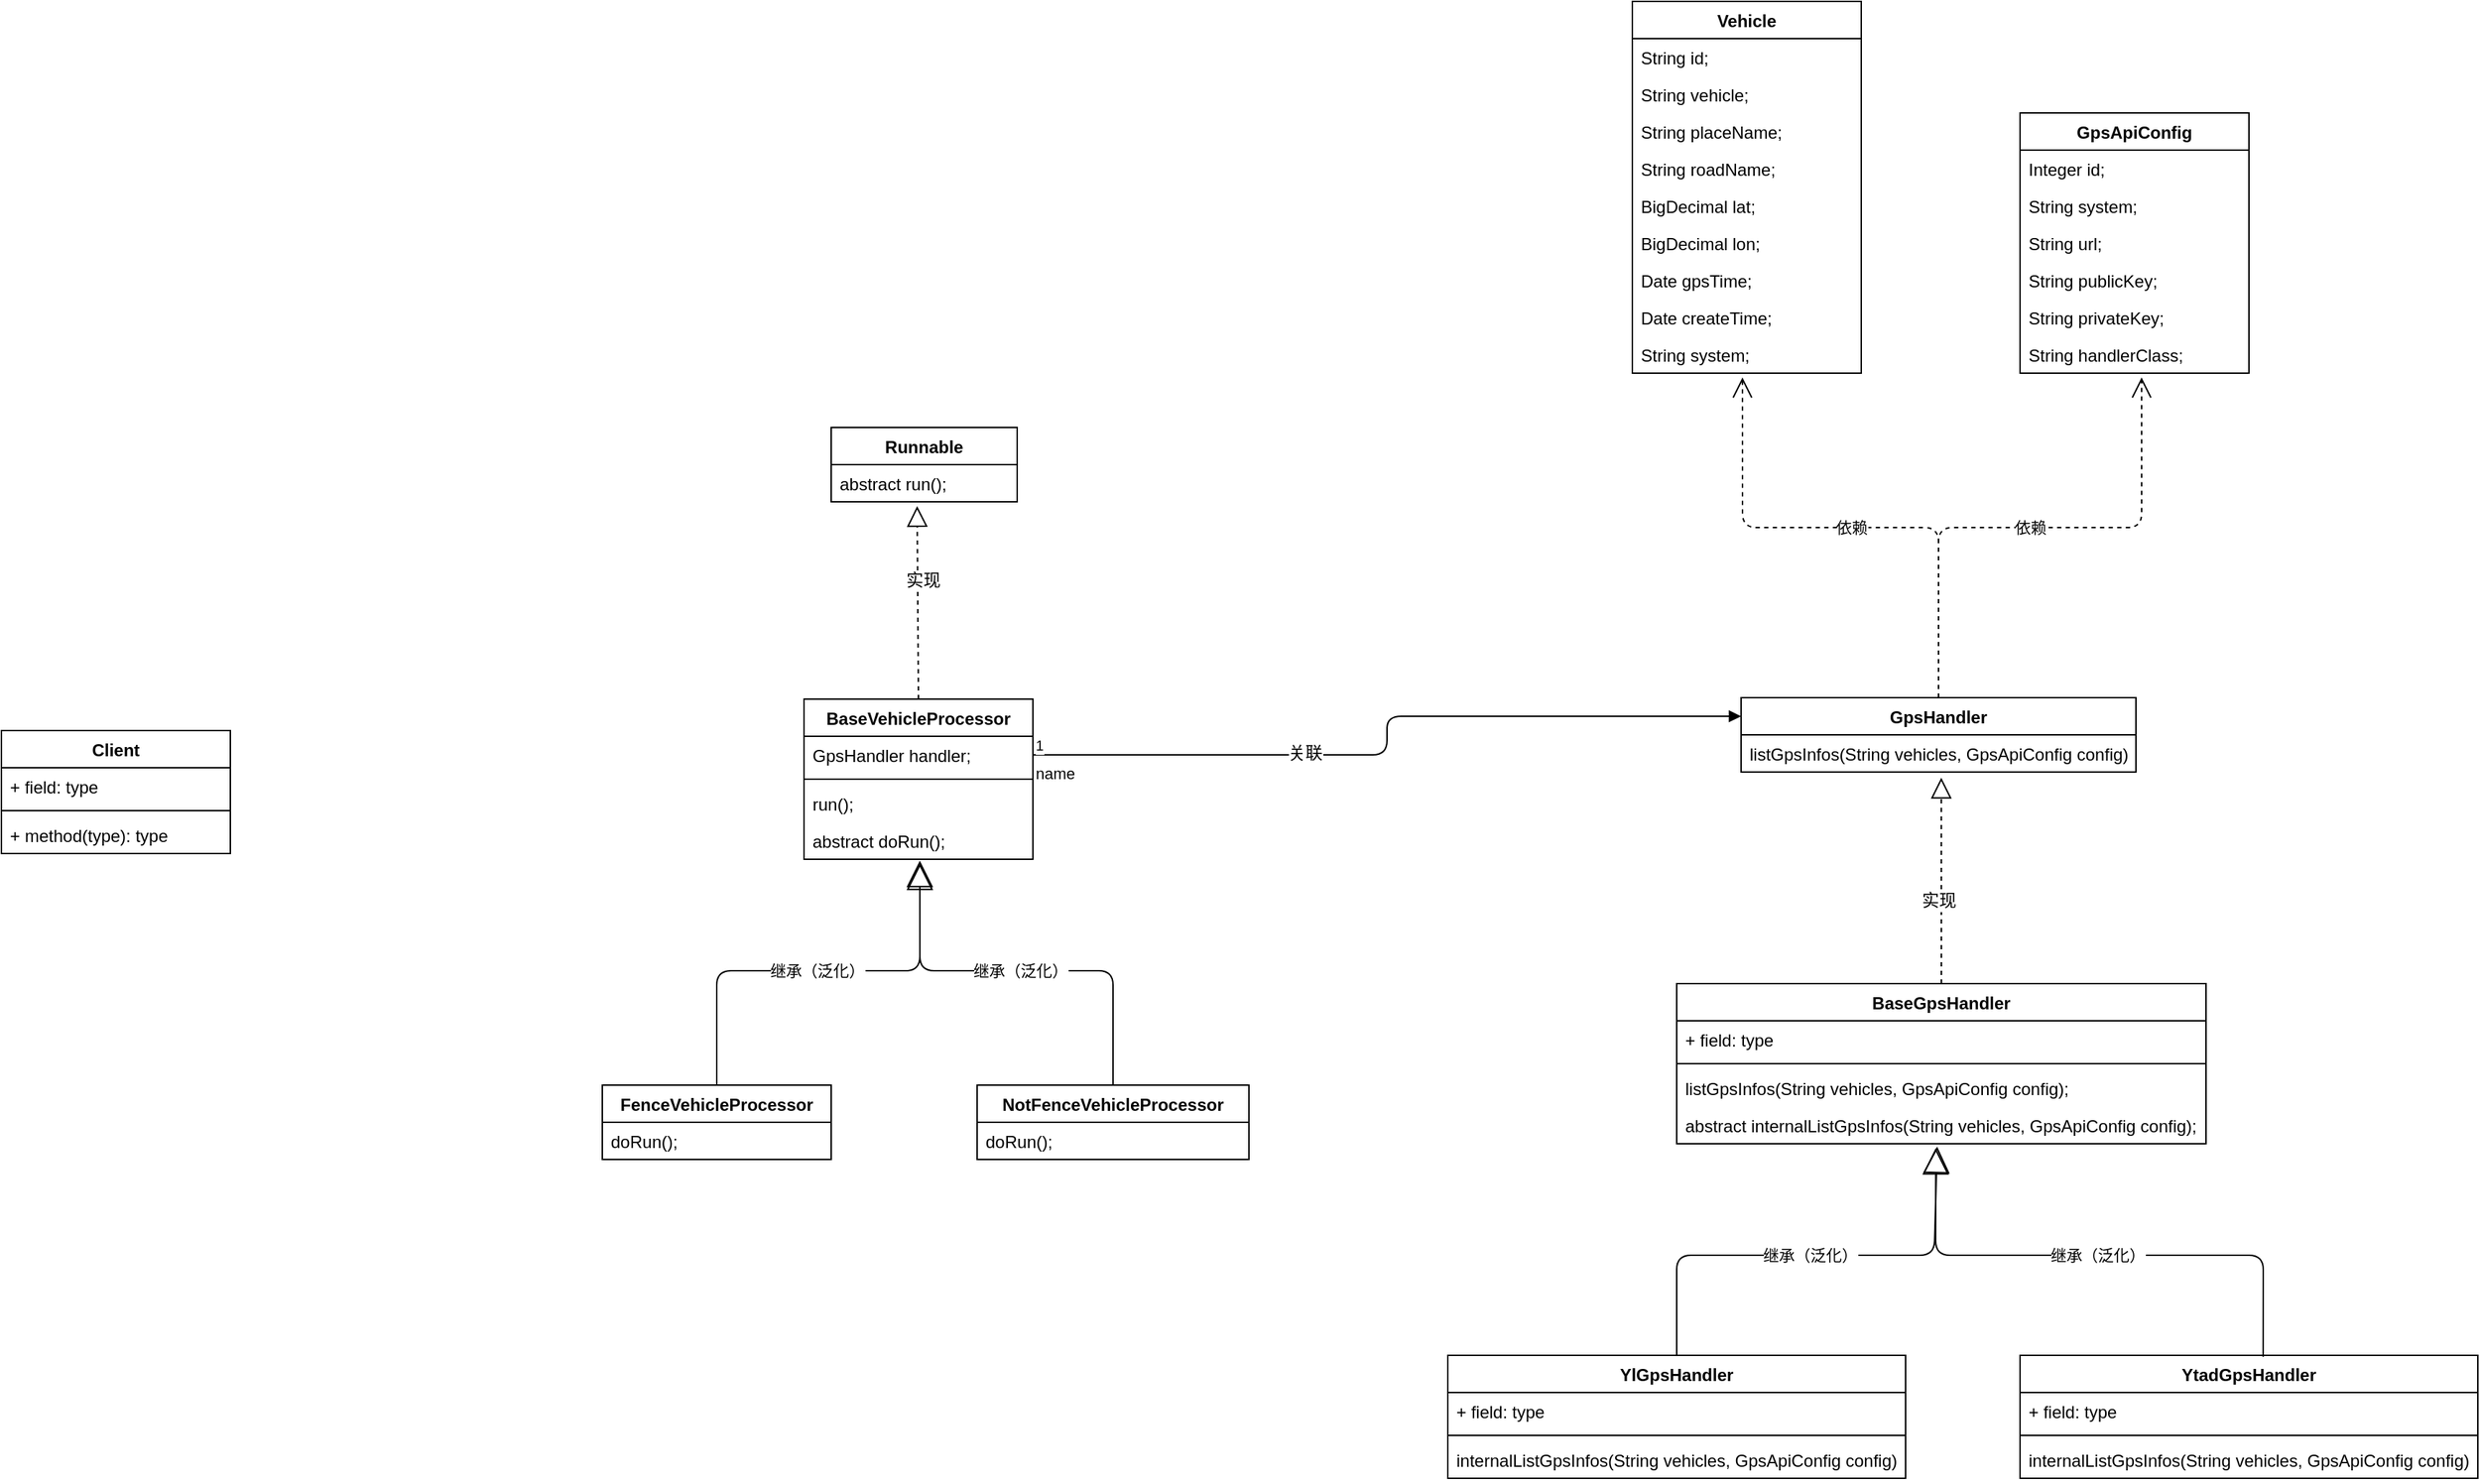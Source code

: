 <mxfile version="12.6.5" type="device"><diagram id="GTP7q7Ib7vnBzRGQZ7FD" name="第 1 页"><mxGraphModel dx="1086" dy="806" grid="1" gridSize="10" guides="1" tooltips="1" connect="1" arrows="1" fold="1" page="1" pageScale="1" pageWidth="2336" pageHeight="1654" math="0" shadow="0"><root><mxCell id="0"/><mxCell id="1" parent="0"/><mxCell id="5D95UNryGAdMalHN_5FL-1" value="GpsHandler" style="swimlane;fontStyle=1;align=center;verticalAlign=top;childLayout=stackLayout;horizontal=1;startSize=26;horizontalStack=0;resizeParent=1;resizeParentMax=0;resizeLast=0;collapsible=1;marginBottom=0;" parent="1" vertex="1"><mxGeometry x="1556" y="589" width="276" height="52" as="geometry"/></mxCell><mxCell id="5D95UNryGAdMalHN_5FL-4" value="listGpsInfos(String vehicles, GpsApiConfig config);" style="text;strokeColor=none;fillColor=none;align=left;verticalAlign=top;spacingLeft=4;spacingRight=4;overflow=hidden;rotatable=0;points=[[0,0.5],[1,0.5]];portConstraint=eastwest;" parent="5D95UNryGAdMalHN_5FL-1" vertex="1"><mxGeometry y="26" width="276" height="26" as="geometry"/></mxCell><mxCell id="5D95UNryGAdMalHN_5FL-5" value="BaseGpsHandler" style="swimlane;fontStyle=1;align=center;verticalAlign=top;childLayout=stackLayout;horizontal=1;startSize=26;horizontalStack=0;resizeParent=1;resizeParentMax=0;resizeLast=0;collapsible=1;marginBottom=0;" parent="1" vertex="1"><mxGeometry x="1511" y="789" width="370" height="112" as="geometry"/></mxCell><mxCell id="5D95UNryGAdMalHN_5FL-6" value="+ field: type" style="text;strokeColor=none;fillColor=none;align=left;verticalAlign=top;spacingLeft=4;spacingRight=4;overflow=hidden;rotatable=0;points=[[0,0.5],[1,0.5]];portConstraint=eastwest;" parent="5D95UNryGAdMalHN_5FL-5" vertex="1"><mxGeometry y="26" width="370" height="26" as="geometry"/></mxCell><mxCell id="5D95UNryGAdMalHN_5FL-7" value="" style="line;strokeWidth=1;fillColor=none;align=left;verticalAlign=middle;spacingTop=-1;spacingLeft=3;spacingRight=3;rotatable=0;labelPosition=right;points=[];portConstraint=eastwest;" parent="5D95UNryGAdMalHN_5FL-5" vertex="1"><mxGeometry y="52" width="370" height="8" as="geometry"/></mxCell><mxCell id="5D95UNryGAdMalHN_5FL-8" value="listGpsInfos(String vehicles, GpsApiConfig config);" style="text;strokeColor=none;fillColor=none;align=left;verticalAlign=top;spacingLeft=4;spacingRight=4;overflow=hidden;rotatable=0;points=[[0,0.5],[1,0.5]];portConstraint=eastwest;" parent="5D95UNryGAdMalHN_5FL-5" vertex="1"><mxGeometry y="60" width="370" height="26" as="geometry"/></mxCell><mxCell id="5D95UNryGAdMalHN_5FL-9" value="abstract internalListGpsInfos(String vehicles, GpsApiConfig config);" style="text;strokeColor=none;fillColor=none;align=left;verticalAlign=top;spacingLeft=4;spacingRight=4;overflow=hidden;rotatable=0;points=[[0,0.5],[1,0.5]];portConstraint=eastwest;" parent="5D95UNryGAdMalHN_5FL-5" vertex="1"><mxGeometry y="86" width="370" height="26" as="geometry"/></mxCell><mxCell id="5D95UNryGAdMalHN_5FL-11" value="" style="endArrow=block;dashed=1;endFill=0;endSize=12;html=1;entryX=0.507;entryY=1.154;entryDx=0;entryDy=0;entryPerimeter=0;exitX=0.5;exitY=0;exitDx=0;exitDy=0;" parent="1" source="5D95UNryGAdMalHN_5FL-5" target="5D95UNryGAdMalHN_5FL-4" edge="1"><mxGeometry width="160" relative="1" as="geometry"><mxPoint x="1637" y="719" as="sourcePoint"/><mxPoint x="1797" y="719" as="targetPoint"/></mxGeometry></mxCell><mxCell id="5D95UNryGAdMalHN_5FL-12" value="实现" style="text;html=1;align=center;verticalAlign=middle;resizable=0;points=[];labelBackgroundColor=#ffffff;" parent="5D95UNryGAdMalHN_5FL-11" vertex="1" connectable="0"><mxGeometry x="-0.194" y="2" relative="1" as="geometry"><mxPoint as="offset"/></mxGeometry></mxCell><mxCell id="5D95UNryGAdMalHN_5FL-13" value="YlGpsHandler" style="swimlane;fontStyle=1;align=center;verticalAlign=top;childLayout=stackLayout;horizontal=1;startSize=26;horizontalStack=0;resizeParent=1;resizeParentMax=0;resizeLast=0;collapsible=1;marginBottom=0;" parent="1" vertex="1"><mxGeometry x="1351" y="1049" width="320" height="86" as="geometry"/></mxCell><mxCell id="5D95UNryGAdMalHN_5FL-14" value="+ field: type" style="text;strokeColor=none;fillColor=none;align=left;verticalAlign=top;spacingLeft=4;spacingRight=4;overflow=hidden;rotatable=0;points=[[0,0.5],[1,0.5]];portConstraint=eastwest;" parent="5D95UNryGAdMalHN_5FL-13" vertex="1"><mxGeometry y="26" width="320" height="26" as="geometry"/></mxCell><mxCell id="5D95UNryGAdMalHN_5FL-15" value="" style="line;strokeWidth=1;fillColor=none;align=left;verticalAlign=middle;spacingTop=-1;spacingLeft=3;spacingRight=3;rotatable=0;labelPosition=right;points=[];portConstraint=eastwest;" parent="5D95UNryGAdMalHN_5FL-13" vertex="1"><mxGeometry y="52" width="320" height="8" as="geometry"/></mxCell><mxCell id="5D95UNryGAdMalHN_5FL-17" value="internalListGpsInfos(String vehicles, GpsApiConfig config);" style="text;strokeColor=none;fillColor=none;align=left;verticalAlign=top;spacingLeft=4;spacingRight=4;overflow=hidden;rotatable=0;points=[[0,0.5],[1,0.5]];portConstraint=eastwest;" parent="5D95UNryGAdMalHN_5FL-13" vertex="1"><mxGeometry y="60" width="320" height="26" as="geometry"/></mxCell><mxCell id="5D95UNryGAdMalHN_5FL-18" value="YtadGpsHandler" style="swimlane;fontStyle=1;align=center;verticalAlign=top;childLayout=stackLayout;horizontal=1;startSize=26;horizontalStack=0;resizeParent=1;resizeParentMax=0;resizeLast=0;collapsible=1;marginBottom=0;" parent="1" vertex="1"><mxGeometry x="1751" y="1049" width="320" height="86" as="geometry"/></mxCell><mxCell id="5D95UNryGAdMalHN_5FL-19" value="+ field: type" style="text;strokeColor=none;fillColor=none;align=left;verticalAlign=top;spacingLeft=4;spacingRight=4;overflow=hidden;rotatable=0;points=[[0,0.5],[1,0.5]];portConstraint=eastwest;" parent="5D95UNryGAdMalHN_5FL-18" vertex="1"><mxGeometry y="26" width="320" height="26" as="geometry"/></mxCell><mxCell id="5D95UNryGAdMalHN_5FL-20" value="" style="line;strokeWidth=1;fillColor=none;align=left;verticalAlign=middle;spacingTop=-1;spacingLeft=3;spacingRight=3;rotatable=0;labelPosition=right;points=[];portConstraint=eastwest;" parent="5D95UNryGAdMalHN_5FL-18" vertex="1"><mxGeometry y="52" width="320" height="8" as="geometry"/></mxCell><mxCell id="5D95UNryGAdMalHN_5FL-21" value="internalListGpsInfos(String vehicles, GpsApiConfig config);" style="text;strokeColor=none;fillColor=none;align=left;verticalAlign=top;spacingLeft=4;spacingRight=4;overflow=hidden;rotatable=0;points=[[0,0.5],[1,0.5]];portConstraint=eastwest;" parent="5D95UNryGAdMalHN_5FL-18" vertex="1"><mxGeometry y="60" width="320" height="26" as="geometry"/></mxCell><mxCell id="5D95UNryGAdMalHN_5FL-22" value="继承（泛化）" style="endArrow=block;endSize=16;endFill=0;html=1;entryX=0.492;entryY=1.077;entryDx=0;entryDy=0;entryPerimeter=0;exitX=0.5;exitY=0;exitDx=0;exitDy=0;" parent="1" source="5D95UNryGAdMalHN_5FL-13" target="5D95UNryGAdMalHN_5FL-9" edge="1"><mxGeometry width="160" relative="1" as="geometry"><mxPoint x="1511" y="979" as="sourcePoint"/><mxPoint x="1671" y="979" as="targetPoint"/><Array as="points"><mxPoint x="1511" y="979"/><mxPoint x="1691" y="979"/></Array></mxGeometry></mxCell><mxCell id="5D95UNryGAdMalHN_5FL-24" value="继承（泛化）" style="endArrow=block;endSize=16;endFill=0;html=1;entryX=0.484;entryY=1.115;entryDx=0;entryDy=0;entryPerimeter=0;exitX=0.531;exitY=0.012;exitDx=0;exitDy=0;exitPerimeter=0;" parent="1" source="5D95UNryGAdMalHN_5FL-18" edge="1"><mxGeometry width="160" relative="1" as="geometry"><mxPoint x="1913" y="1049" as="sourcePoint"/><mxPoint x="1692.08" y="903.99" as="targetPoint"/><Array as="points"><mxPoint x="1921" y="979"/><mxPoint x="1692" y="979"/></Array></mxGeometry></mxCell><mxCell id="5D95UNryGAdMalHN_5FL-25" value="BaseVehicleProcessor" style="swimlane;fontStyle=1;align=center;verticalAlign=top;childLayout=stackLayout;horizontal=1;startSize=26;horizontalStack=0;resizeParent=1;resizeParentMax=0;resizeLast=0;collapsible=1;marginBottom=0;" parent="1" vertex="1"><mxGeometry x="901" y="590" width="160" height="112" as="geometry"/></mxCell><mxCell id="5D95UNryGAdMalHN_5FL-26" value="GpsHandler handler;" style="text;strokeColor=none;fillColor=none;align=left;verticalAlign=top;spacingLeft=4;spacingRight=4;overflow=hidden;rotatable=0;points=[[0,0.5],[1,0.5]];portConstraint=eastwest;" parent="5D95UNryGAdMalHN_5FL-25" vertex="1"><mxGeometry y="26" width="160" height="26" as="geometry"/></mxCell><mxCell id="5D95UNryGAdMalHN_5FL-27" value="" style="line;strokeWidth=1;fillColor=none;align=left;verticalAlign=middle;spacingTop=-1;spacingLeft=3;spacingRight=3;rotatable=0;labelPosition=right;points=[];portConstraint=eastwest;" parent="5D95UNryGAdMalHN_5FL-25" vertex="1"><mxGeometry y="52" width="160" height="8" as="geometry"/></mxCell><mxCell id="5D95UNryGAdMalHN_5FL-28" value="run();" style="text;strokeColor=none;fillColor=none;align=left;verticalAlign=top;spacingLeft=4;spacingRight=4;overflow=hidden;rotatable=0;points=[[0,0.5],[1,0.5]];portConstraint=eastwest;" parent="5D95UNryGAdMalHN_5FL-25" vertex="1"><mxGeometry y="60" width="160" height="26" as="geometry"/></mxCell><mxCell id="5D95UNryGAdMalHN_5FL-33" value="abstract doRun();" style="text;strokeColor=none;fillColor=none;align=left;verticalAlign=top;spacingLeft=4;spacingRight=4;overflow=hidden;rotatable=0;points=[[0,0.5],[1,0.5]];portConstraint=eastwest;" parent="5D95UNryGAdMalHN_5FL-25" vertex="1"><mxGeometry y="86" width="160" height="26" as="geometry"/></mxCell><mxCell id="5D95UNryGAdMalHN_5FL-29" value="Runnable" style="swimlane;fontStyle=1;align=center;verticalAlign=top;childLayout=stackLayout;horizontal=1;startSize=26;horizontalStack=0;resizeParent=1;resizeParentMax=0;resizeLast=0;collapsible=1;marginBottom=0;" parent="1" vertex="1"><mxGeometry x="920" y="400" width="130" height="52" as="geometry"/></mxCell><mxCell id="5D95UNryGAdMalHN_5FL-32" value="abstract run();" style="text;strokeColor=none;fillColor=none;align=left;verticalAlign=top;spacingLeft=4;spacingRight=4;overflow=hidden;rotatable=0;points=[[0,0.5],[1,0.5]];portConstraint=eastwest;" parent="5D95UNryGAdMalHN_5FL-29" vertex="1"><mxGeometry y="26" width="130" height="26" as="geometry"/></mxCell><mxCell id="5D95UNryGAdMalHN_5FL-34" value="" style="endArrow=block;dashed=1;endFill=0;endSize=12;html=1;entryX=0.462;entryY=1.115;entryDx=0;entryDy=0;entryPerimeter=0;exitX=0.5;exitY=0;exitDx=0;exitDy=0;" parent="1" source="5D95UNryGAdMalHN_5FL-25" target="5D95UNryGAdMalHN_5FL-32" edge="1"><mxGeometry width="160" relative="1" as="geometry"><mxPoint x="541" y="530" as="sourcePoint"/><mxPoint x="701" y="530" as="targetPoint"/></mxGeometry></mxCell><mxCell id="5D95UNryGAdMalHN_5FL-35" value="实现" style="text;html=1;align=center;verticalAlign=middle;resizable=0;points=[];labelBackgroundColor=#ffffff;" parent="5D95UNryGAdMalHN_5FL-34" vertex="1" connectable="0"><mxGeometry x="0.229" y="-3" relative="1" as="geometry"><mxPoint as="offset"/></mxGeometry></mxCell><mxCell id="5D95UNryGAdMalHN_5FL-36" value="FenceVehicleProcessor" style="swimlane;fontStyle=1;align=center;verticalAlign=top;childLayout=stackLayout;horizontal=1;startSize=26;horizontalStack=0;resizeParent=1;resizeParentMax=0;resizeLast=0;collapsible=1;marginBottom=0;" parent="1" vertex="1"><mxGeometry x="760" y="860" width="160" height="52" as="geometry"/></mxCell><mxCell id="5D95UNryGAdMalHN_5FL-40" value="doRun();" style="text;strokeColor=none;fillColor=none;align=left;verticalAlign=top;spacingLeft=4;spacingRight=4;overflow=hidden;rotatable=0;points=[[0,0.5],[1,0.5]];portConstraint=eastwest;" parent="5D95UNryGAdMalHN_5FL-36" vertex="1"><mxGeometry y="26" width="160" height="26" as="geometry"/></mxCell><mxCell id="5D95UNryGAdMalHN_5FL-41" value="NotFenceVehicleProcessor" style="swimlane;fontStyle=1;align=center;verticalAlign=top;childLayout=stackLayout;horizontal=1;startSize=26;horizontalStack=0;resizeParent=1;resizeParentMax=0;resizeLast=0;collapsible=1;marginBottom=0;" parent="1" vertex="1"><mxGeometry x="1022" y="860" width="190" height="52" as="geometry"/></mxCell><mxCell id="5D95UNryGAdMalHN_5FL-42" value="doRun();" style="text;strokeColor=none;fillColor=none;align=left;verticalAlign=top;spacingLeft=4;spacingRight=4;overflow=hidden;rotatable=0;points=[[0,0.5],[1,0.5]];portConstraint=eastwest;" parent="5D95UNryGAdMalHN_5FL-41" vertex="1"><mxGeometry y="26" width="190" height="26" as="geometry"/></mxCell><mxCell id="5D95UNryGAdMalHN_5FL-43" value="继承（泛化）" style="endArrow=block;endSize=16;endFill=0;html=1;entryX=0.506;entryY=1.038;entryDx=0;entryDy=0;entryPerimeter=0;exitX=0.5;exitY=0;exitDx=0;exitDy=0;" parent="1" source="5D95UNryGAdMalHN_5FL-36" target="5D95UNryGAdMalHN_5FL-33" edge="1"><mxGeometry width="160" relative="1" as="geometry"><mxPoint x="841" y="790" as="sourcePoint"/><mxPoint x="1001" y="790" as="targetPoint"/><Array as="points"><mxPoint x="840" y="780"/><mxPoint x="982" y="780"/></Array></mxGeometry></mxCell><mxCell id="5D95UNryGAdMalHN_5FL-44" value="继承（泛化）" style="endArrow=block;endSize=16;endFill=0;html=1;exitX=0.5;exitY=0;exitDx=0;exitDy=0;" parent="1" source="5D95UNryGAdMalHN_5FL-41" edge="1"><mxGeometry width="160" relative="1" as="geometry"><mxPoint x="1117" y="855" as="sourcePoint"/><mxPoint x="982" y="705" as="targetPoint"/><Array as="points"><mxPoint x="1117" y="780"/><mxPoint x="982" y="780"/></Array></mxGeometry></mxCell><mxCell id="5D95UNryGAdMalHN_5FL-45" value="name" style="endArrow=block;endFill=1;html=1;edgeStyle=orthogonalEdgeStyle;align=left;verticalAlign=top;entryX=0;entryY=0.25;entryDx=0;entryDy=0;exitX=1;exitY=0.5;exitDx=0;exitDy=0;" parent="1" source="5D95UNryGAdMalHN_5FL-26" target="5D95UNryGAdMalHN_5FL-1" edge="1"><mxGeometry x="-1" relative="1" as="geometry"><mxPoint x="1061" y="602" as="sourcePoint"/><mxPoint x="1221" y="599" as="targetPoint"/></mxGeometry></mxCell><mxCell id="5D95UNryGAdMalHN_5FL-46" value="1" style="resizable=0;html=1;align=left;verticalAlign=bottom;labelBackgroundColor=#ffffff;fontSize=10;" parent="5D95UNryGAdMalHN_5FL-45" connectable="0" vertex="1"><mxGeometry x="-1" relative="1" as="geometry"><mxPoint y="1" as="offset"/></mxGeometry></mxCell><mxCell id="5D95UNryGAdMalHN_5FL-47" value="关联" style="text;html=1;align=center;verticalAlign=middle;resizable=0;points=[];labelBackgroundColor=#ffffff;" parent="5D95UNryGAdMalHN_5FL-45" vertex="1" connectable="0"><mxGeometry x="-0.273" y="1" relative="1" as="geometry"><mxPoint as="offset"/></mxGeometry></mxCell><mxCell id="5D95UNryGAdMalHN_5FL-48" value="GpsApiConfig" style="swimlane;fontStyle=1;align=center;verticalAlign=top;childLayout=stackLayout;horizontal=1;startSize=26;horizontalStack=0;resizeParent=1;resizeParentMax=0;resizeLast=0;collapsible=1;marginBottom=0;" parent="1" vertex="1"><mxGeometry x="1751" y="180" width="160" height="182" as="geometry"/></mxCell><mxCell id="5D95UNryGAdMalHN_5FL-49" value="Integer id;" style="text;strokeColor=none;fillColor=none;align=left;verticalAlign=top;spacingLeft=4;spacingRight=4;overflow=hidden;rotatable=0;points=[[0,0.5],[1,0.5]];portConstraint=eastwest;" parent="5D95UNryGAdMalHN_5FL-48" vertex="1"><mxGeometry y="26" width="160" height="26" as="geometry"/></mxCell><mxCell id="5D95UNryGAdMalHN_5FL-52" value="String system;" style="text;strokeColor=none;fillColor=none;align=left;verticalAlign=top;spacingLeft=4;spacingRight=4;overflow=hidden;rotatable=0;points=[[0,0.5],[1,0.5]];portConstraint=eastwest;" parent="5D95UNryGAdMalHN_5FL-48" vertex="1"><mxGeometry y="52" width="160" height="26" as="geometry"/></mxCell><mxCell id="5D95UNryGAdMalHN_5FL-53" value="String url;" style="text;strokeColor=none;fillColor=none;align=left;verticalAlign=top;spacingLeft=4;spacingRight=4;overflow=hidden;rotatable=0;points=[[0,0.5],[1,0.5]];portConstraint=eastwest;" parent="5D95UNryGAdMalHN_5FL-48" vertex="1"><mxGeometry y="78" width="160" height="26" as="geometry"/></mxCell><mxCell id="5D95UNryGAdMalHN_5FL-54" value="String publicKey;" style="text;strokeColor=none;fillColor=none;align=left;verticalAlign=top;spacingLeft=4;spacingRight=4;overflow=hidden;rotatable=0;points=[[0,0.5],[1,0.5]];portConstraint=eastwest;" parent="5D95UNryGAdMalHN_5FL-48" vertex="1"><mxGeometry y="104" width="160" height="26" as="geometry"/></mxCell><mxCell id="5D95UNryGAdMalHN_5FL-55" value="String privateKey;" style="text;strokeColor=none;fillColor=none;align=left;verticalAlign=top;spacingLeft=4;spacingRight=4;overflow=hidden;rotatable=0;points=[[0,0.5],[1,0.5]];portConstraint=eastwest;" parent="5D95UNryGAdMalHN_5FL-48" vertex="1"><mxGeometry y="130" width="160" height="26" as="geometry"/></mxCell><mxCell id="5D95UNryGAdMalHN_5FL-56" value="String handlerClass;" style="text;strokeColor=none;fillColor=none;align=left;verticalAlign=top;spacingLeft=4;spacingRight=4;overflow=hidden;rotatable=0;points=[[0,0.5],[1,0.5]];portConstraint=eastwest;" parent="5D95UNryGAdMalHN_5FL-48" vertex="1"><mxGeometry y="156" width="160" height="26" as="geometry"/></mxCell><mxCell id="5D95UNryGAdMalHN_5FL-57" value="Vehicle" style="swimlane;fontStyle=1;align=center;verticalAlign=top;childLayout=stackLayout;horizontal=1;startSize=26;horizontalStack=0;resizeParent=1;resizeParentMax=0;resizeLast=0;collapsible=1;marginBottom=0;" parent="1" vertex="1"><mxGeometry x="1480" y="102" width="160" height="260" as="geometry"/></mxCell><mxCell id="5D95UNryGAdMalHN_5FL-58" value="String id;" style="text;strokeColor=none;fillColor=none;align=left;verticalAlign=top;spacingLeft=4;spacingRight=4;overflow=hidden;rotatable=0;points=[[0,0.5],[1,0.5]];portConstraint=eastwest;" parent="5D95UNryGAdMalHN_5FL-57" vertex="1"><mxGeometry y="26" width="160" height="26" as="geometry"/></mxCell><mxCell id="5D95UNryGAdMalHN_5FL-59" value="String vehicle;" style="text;strokeColor=none;fillColor=none;align=left;verticalAlign=top;spacingLeft=4;spacingRight=4;overflow=hidden;rotatable=0;points=[[0,0.5],[1,0.5]];portConstraint=eastwest;" parent="5D95UNryGAdMalHN_5FL-57" vertex="1"><mxGeometry y="52" width="160" height="26" as="geometry"/></mxCell><mxCell id="5D95UNryGAdMalHN_5FL-60" value="String placeName;" style="text;strokeColor=none;fillColor=none;align=left;verticalAlign=top;spacingLeft=4;spacingRight=4;overflow=hidden;rotatable=0;points=[[0,0.5],[1,0.5]];portConstraint=eastwest;" parent="5D95UNryGAdMalHN_5FL-57" vertex="1"><mxGeometry y="78" width="160" height="26" as="geometry"/></mxCell><mxCell id="5D95UNryGAdMalHN_5FL-61" value="String roadName;" style="text;strokeColor=none;fillColor=none;align=left;verticalAlign=top;spacingLeft=4;spacingRight=4;overflow=hidden;rotatable=0;points=[[0,0.5],[1,0.5]];portConstraint=eastwest;" parent="5D95UNryGAdMalHN_5FL-57" vertex="1"><mxGeometry y="104" width="160" height="26" as="geometry"/></mxCell><mxCell id="5D95UNryGAdMalHN_5FL-62" value="BigDecimal lat;" style="text;strokeColor=none;fillColor=none;align=left;verticalAlign=top;spacingLeft=4;spacingRight=4;overflow=hidden;rotatable=0;points=[[0,0.5],[1,0.5]];portConstraint=eastwest;" parent="5D95UNryGAdMalHN_5FL-57" vertex="1"><mxGeometry y="130" width="160" height="26" as="geometry"/></mxCell><mxCell id="5D95UNryGAdMalHN_5FL-63" value="BigDecimal lon;" style="text;strokeColor=none;fillColor=none;align=left;verticalAlign=top;spacingLeft=4;spacingRight=4;overflow=hidden;rotatable=0;points=[[0,0.5],[1,0.5]];portConstraint=eastwest;" parent="5D95UNryGAdMalHN_5FL-57" vertex="1"><mxGeometry y="156" width="160" height="26" as="geometry"/></mxCell><mxCell id="5D95UNryGAdMalHN_5FL-64" value="Date gpsTime;" style="text;strokeColor=none;fillColor=none;align=left;verticalAlign=top;spacingLeft=4;spacingRight=4;overflow=hidden;rotatable=0;points=[[0,0.5],[1,0.5]];portConstraint=eastwest;" parent="5D95UNryGAdMalHN_5FL-57" vertex="1"><mxGeometry y="182" width="160" height="26" as="geometry"/></mxCell><mxCell id="5D95UNryGAdMalHN_5FL-65" value="Date createTime;" style="text;strokeColor=none;fillColor=none;align=left;verticalAlign=top;spacingLeft=4;spacingRight=4;overflow=hidden;rotatable=0;points=[[0,0.5],[1,0.5]];portConstraint=eastwest;" parent="5D95UNryGAdMalHN_5FL-57" vertex="1"><mxGeometry y="208" width="160" height="26" as="geometry"/></mxCell><mxCell id="5D95UNryGAdMalHN_5FL-66" value="String system;" style="text;strokeColor=none;fillColor=none;align=left;verticalAlign=top;spacingLeft=4;spacingRight=4;overflow=hidden;rotatable=0;points=[[0,0.5],[1,0.5]];portConstraint=eastwest;" parent="5D95UNryGAdMalHN_5FL-57" vertex="1"><mxGeometry y="234" width="160" height="26" as="geometry"/></mxCell><mxCell id="5D95UNryGAdMalHN_5FL-67" value="依赖" style="endArrow=open;endSize=12;dashed=1;html=1;entryX=0.531;entryY=1.115;entryDx=0;entryDy=0;entryPerimeter=0;exitX=0.5;exitY=0;exitDx=0;exitDy=0;" parent="1" source="5D95UNryGAdMalHN_5FL-1" target="5D95UNryGAdMalHN_5FL-56" edge="1"><mxGeometry width="160" relative="1" as="geometry"><mxPoint x="1670" y="510" as="sourcePoint"/><mxPoint x="1830" y="510" as="targetPoint"/><Array as="points"><mxPoint x="1694" y="470"/><mxPoint x="1836" y="470"/></Array></mxGeometry></mxCell><mxCell id="5D95UNryGAdMalHN_5FL-69" value="依赖" style="endArrow=open;endSize=12;dashed=1;html=1;entryX=0.481;entryY=1.115;entryDx=0;entryDy=0;entryPerimeter=0;exitX=0.5;exitY=0;exitDx=0;exitDy=0;" parent="1" source="5D95UNryGAdMalHN_5FL-1" target="5D95UNryGAdMalHN_5FL-66" edge="1"><mxGeometry width="160" relative="1" as="geometry"><mxPoint x="1500" y="450" as="sourcePoint"/><mxPoint x="1660" y="450" as="targetPoint"/><Array as="points"><mxPoint x="1694" y="470"/><mxPoint x="1557" y="470"/></Array></mxGeometry></mxCell><mxCell id="Em6NazgtRIjJBy0Gw4ib-1" value="Client" style="swimlane;fontStyle=1;align=center;verticalAlign=top;childLayout=stackLayout;horizontal=1;startSize=26;horizontalStack=0;resizeParent=1;resizeParentMax=0;resizeLast=0;collapsible=1;marginBottom=0;" vertex="1" parent="1"><mxGeometry x="340" y="612" width="160" height="86" as="geometry"/></mxCell><mxCell id="Em6NazgtRIjJBy0Gw4ib-2" value="+ field: type" style="text;strokeColor=none;fillColor=none;align=left;verticalAlign=top;spacingLeft=4;spacingRight=4;overflow=hidden;rotatable=0;points=[[0,0.5],[1,0.5]];portConstraint=eastwest;" vertex="1" parent="Em6NazgtRIjJBy0Gw4ib-1"><mxGeometry y="26" width="160" height="26" as="geometry"/></mxCell><mxCell id="Em6NazgtRIjJBy0Gw4ib-3" value="" style="line;strokeWidth=1;fillColor=none;align=left;verticalAlign=middle;spacingTop=-1;spacingLeft=3;spacingRight=3;rotatable=0;labelPosition=right;points=[];portConstraint=eastwest;" vertex="1" parent="Em6NazgtRIjJBy0Gw4ib-1"><mxGeometry y="52" width="160" height="8" as="geometry"/></mxCell><mxCell id="Em6NazgtRIjJBy0Gw4ib-4" value="+ method(type): type" style="text;strokeColor=none;fillColor=none;align=left;verticalAlign=top;spacingLeft=4;spacingRight=4;overflow=hidden;rotatable=0;points=[[0,0.5],[1,0.5]];portConstraint=eastwest;" vertex="1" parent="Em6NazgtRIjJBy0Gw4ib-1"><mxGeometry y="60" width="160" height="26" as="geometry"/></mxCell></root></mxGraphModel></diagram></mxfile>